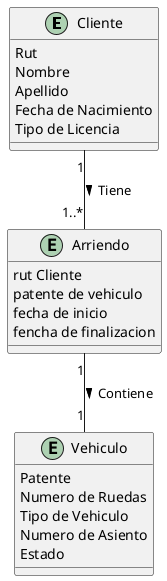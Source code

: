 @startuml




Entity Cliente{
Rut
Nombre
Apellido
Fecha de Nacimiento
Tipo de Licencia
}


Entity Vehiculo{
Patente
Numero de Ruedas
Tipo de Vehiculo
Numero de Asiento
Estado
}

Entity Arriendo{
rut Cliente
patente de vehiculo
fecha de inicio
fencha de finalizacion
}






Cliente "1" -- "1..*" Arriendo: > Tiene

Arriendo "1" -- "1" Vehiculo: > Contiene















@enduml